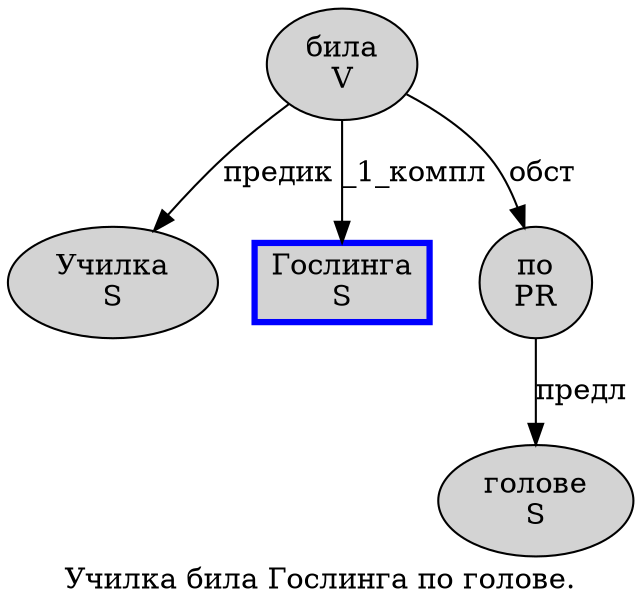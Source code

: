 digraph SENTENCE_2580 {
	graph [label="Училка била Гослинга по голове."]
	node [style=filled]
		0 [label="Училка
S" color="" fillcolor=lightgray penwidth=1 shape=ellipse]
		1 [label="била
V" color="" fillcolor=lightgray penwidth=1 shape=ellipse]
		2 [label="Гослинга
S" color=blue fillcolor=lightgray penwidth=3 shape=box]
		3 [label="по
PR" color="" fillcolor=lightgray penwidth=1 shape=ellipse]
		4 [label="голове
S" color="" fillcolor=lightgray penwidth=1 shape=ellipse]
			1 -> 0 [label="предик"]
			1 -> 2 [label="_1_компл"]
			1 -> 3 [label="обст"]
			3 -> 4 [label="предл"]
}